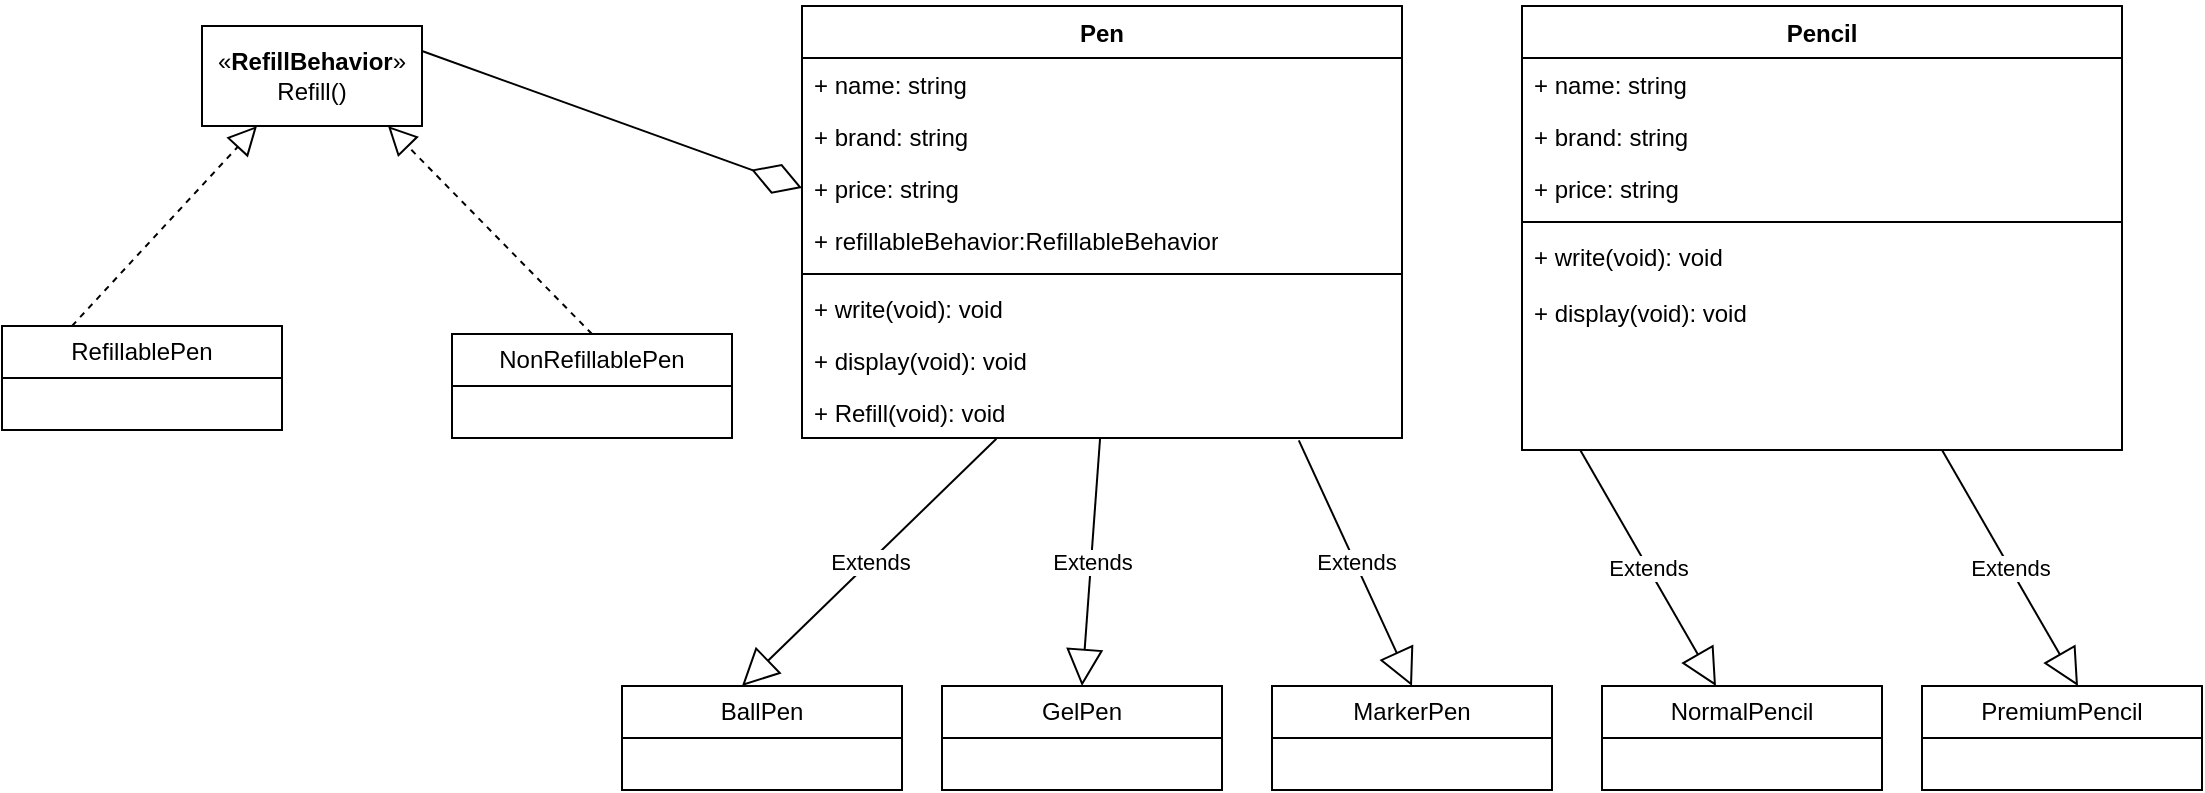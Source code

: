 <mxfile version="23.1.2" type="github">
  <diagram name="Page-1" id="xmXRdG-sKyQROSaUTSlD">
    <mxGraphModel dx="2140" dy="522" grid="1" gridSize="10" guides="1" tooltips="1" connect="1" arrows="1" fold="1" page="1" pageScale="1" pageWidth="850" pageHeight="1100" math="0" shadow="0">
      <root>
        <mxCell id="0" />
        <mxCell id="1" parent="0" />
        <mxCell id="0jvtn3J85MY-8arE1WR6-1" value="Pen" style="swimlane;fontStyle=1;align=center;verticalAlign=top;childLayout=stackLayout;horizontal=1;startSize=26;horizontalStack=0;resizeParent=1;resizeParentMax=0;resizeLast=0;collapsible=1;marginBottom=0;whiteSpace=wrap;html=1;" parent="1" vertex="1">
          <mxGeometry x="120" y="40" width="300" height="216" as="geometry" />
        </mxCell>
        <mxCell id="0jvtn3J85MY-8arE1WR6-2" value="+ name: string" style="text;strokeColor=none;fillColor=none;align=left;verticalAlign=top;spacingLeft=4;spacingRight=4;overflow=hidden;rotatable=0;points=[[0,0.5],[1,0.5]];portConstraint=eastwest;whiteSpace=wrap;html=1;" parent="0jvtn3J85MY-8arE1WR6-1" vertex="1">
          <mxGeometry y="26" width="300" height="26" as="geometry" />
        </mxCell>
        <mxCell id="0jvtn3J85MY-8arE1WR6-6" value="+ brand: string" style="text;strokeColor=none;fillColor=none;align=left;verticalAlign=top;spacingLeft=4;spacingRight=4;overflow=hidden;rotatable=0;points=[[0,0.5],[1,0.5]];portConstraint=eastwest;whiteSpace=wrap;html=1;" parent="0jvtn3J85MY-8arE1WR6-1" vertex="1">
          <mxGeometry y="52" width="300" height="26" as="geometry" />
        </mxCell>
        <mxCell id="0jvtn3J85MY-8arE1WR6-7" value="+ price: string" style="text;strokeColor=none;fillColor=none;align=left;verticalAlign=top;spacingLeft=4;spacingRight=4;overflow=hidden;rotatable=0;points=[[0,0.5],[1,0.5]];portConstraint=eastwest;whiteSpace=wrap;html=1;" parent="0jvtn3J85MY-8arE1WR6-1" vertex="1">
          <mxGeometry y="78" width="300" height="26" as="geometry" />
        </mxCell>
        <mxCell id="0jvtn3J85MY-8arE1WR6-8" value="+ refillableBehavior:RefillableBehavior" style="text;strokeColor=none;fillColor=none;align=left;verticalAlign=top;spacingLeft=4;spacingRight=4;overflow=hidden;rotatable=0;points=[[0,0.5],[1,0.5]];portConstraint=eastwest;whiteSpace=wrap;html=1;" parent="0jvtn3J85MY-8arE1WR6-1" vertex="1">
          <mxGeometry y="104" width="300" height="26" as="geometry" />
        </mxCell>
        <mxCell id="0jvtn3J85MY-8arE1WR6-3" value="" style="line;strokeWidth=1;fillColor=none;align=left;verticalAlign=middle;spacingTop=-1;spacingLeft=3;spacingRight=3;rotatable=0;labelPosition=right;points=[];portConstraint=eastwest;strokeColor=inherit;" parent="0jvtn3J85MY-8arE1WR6-1" vertex="1">
          <mxGeometry y="130" width="300" height="8" as="geometry" />
        </mxCell>
        <mxCell id="0jvtn3J85MY-8arE1WR6-4" value="+ write(void): void" style="text;strokeColor=none;fillColor=none;align=left;verticalAlign=top;spacingLeft=4;spacingRight=4;overflow=hidden;rotatable=0;points=[[0,0.5],[1,0.5]];portConstraint=eastwest;whiteSpace=wrap;html=1;" parent="0jvtn3J85MY-8arE1WR6-1" vertex="1">
          <mxGeometry y="138" width="300" height="26" as="geometry" />
        </mxCell>
        <mxCell id="0jvtn3J85MY-8arE1WR6-11" value="+ display(void): void" style="text;strokeColor=none;fillColor=none;align=left;verticalAlign=top;spacingLeft=4;spacingRight=4;overflow=hidden;rotatable=0;points=[[0,0.5],[1,0.5]];portConstraint=eastwest;whiteSpace=wrap;html=1;" parent="0jvtn3J85MY-8arE1WR6-1" vertex="1">
          <mxGeometry y="164" width="300" height="26" as="geometry" />
        </mxCell>
        <mxCell id="0jvtn3J85MY-8arE1WR6-12" value="+ Refill(void): void" style="text;strokeColor=none;fillColor=none;align=left;verticalAlign=top;spacingLeft=4;spacingRight=4;overflow=hidden;rotatable=0;points=[[0,0.5],[1,0.5]];portConstraint=eastwest;whiteSpace=wrap;html=1;" parent="0jvtn3J85MY-8arE1WR6-1" vertex="1">
          <mxGeometry y="190" width="300" height="26" as="geometry" />
        </mxCell>
        <mxCell id="0jvtn3J85MY-8arE1WR6-13" value="Extends" style="endArrow=block;endSize=16;endFill=0;html=1;rounded=0;exitX=0.324;exitY=1.015;exitDx=0;exitDy=0;exitPerimeter=0;" parent="1" source="0jvtn3J85MY-8arE1WR6-12" edge="1">
          <mxGeometry width="160" relative="1" as="geometry">
            <mxPoint x="240" y="290" as="sourcePoint" />
            <mxPoint x="90" y="380" as="targetPoint" />
          </mxGeometry>
        </mxCell>
        <mxCell id="0jvtn3J85MY-8arE1WR6-15" value="BallPen" style="swimlane;fontStyle=0;childLayout=stackLayout;horizontal=1;startSize=26;fillColor=none;horizontalStack=0;resizeParent=1;resizeParentMax=0;resizeLast=0;collapsible=1;marginBottom=0;whiteSpace=wrap;html=1;" parent="1" vertex="1">
          <mxGeometry x="30" y="380" width="140" height="52" as="geometry" />
        </mxCell>
        <mxCell id="0jvtn3J85MY-8arE1WR6-19" value="GelPen" style="swimlane;fontStyle=0;childLayout=stackLayout;horizontal=1;startSize=26;fillColor=none;horizontalStack=0;resizeParent=1;resizeParentMax=0;resizeLast=0;collapsible=1;marginBottom=0;whiteSpace=wrap;html=1;" parent="1" vertex="1">
          <mxGeometry x="190" y="380" width="140" height="52" as="geometry" />
        </mxCell>
        <mxCell id="0jvtn3J85MY-8arE1WR6-20" value="MarkerPen" style="swimlane;fontStyle=0;childLayout=stackLayout;horizontal=1;startSize=26;fillColor=none;horizontalStack=0;resizeParent=1;resizeParentMax=0;resizeLast=0;collapsible=1;marginBottom=0;whiteSpace=wrap;html=1;" parent="1" vertex="1">
          <mxGeometry x="355" y="380" width="140" height="52" as="geometry" />
        </mxCell>
        <mxCell id="0jvtn3J85MY-8arE1WR6-21" value="Extends" style="endArrow=block;endSize=16;endFill=0;html=1;rounded=0;entryX=0.5;entryY=0;entryDx=0;entryDy=0;" parent="1" source="0jvtn3J85MY-8arE1WR6-12" target="0jvtn3J85MY-8arE1WR6-19" edge="1">
          <mxGeometry width="160" relative="1" as="geometry">
            <mxPoint x="262" y="260" as="sourcePoint" />
            <mxPoint x="100" y="390" as="targetPoint" />
          </mxGeometry>
        </mxCell>
        <mxCell id="0jvtn3J85MY-8arE1WR6-22" value="Extends" style="endArrow=block;endSize=16;endFill=0;html=1;rounded=0;entryX=0.5;entryY=0;entryDx=0;entryDy=0;exitX=0.828;exitY=1.046;exitDx=0;exitDy=0;exitPerimeter=0;" parent="1" source="0jvtn3J85MY-8arE1WR6-12" target="0jvtn3J85MY-8arE1WR6-20" edge="1">
          <mxGeometry width="160" relative="1" as="geometry">
            <mxPoint x="279" y="266" as="sourcePoint" />
            <mxPoint x="270" y="390" as="targetPoint" />
          </mxGeometry>
        </mxCell>
        <mxCell id="0jvtn3J85MY-8arE1WR6-23" value="Pencil" style="swimlane;fontStyle=1;align=center;verticalAlign=top;childLayout=stackLayout;horizontal=1;startSize=26;horizontalStack=0;resizeParent=1;resizeParentMax=0;resizeLast=0;collapsible=1;marginBottom=0;whiteSpace=wrap;html=1;" parent="1" vertex="1">
          <mxGeometry x="480" y="40" width="300" height="222" as="geometry" />
        </mxCell>
        <mxCell id="0jvtn3J85MY-8arE1WR6-24" value="+ name: string" style="text;strokeColor=none;fillColor=none;align=left;verticalAlign=top;spacingLeft=4;spacingRight=4;overflow=hidden;rotatable=0;points=[[0,0.5],[1,0.5]];portConstraint=eastwest;whiteSpace=wrap;html=1;" parent="0jvtn3J85MY-8arE1WR6-23" vertex="1">
          <mxGeometry y="26" width="300" height="26" as="geometry" />
        </mxCell>
        <mxCell id="0jvtn3J85MY-8arE1WR6-25" value="+ brand: string" style="text;strokeColor=none;fillColor=none;align=left;verticalAlign=top;spacingLeft=4;spacingRight=4;overflow=hidden;rotatable=0;points=[[0,0.5],[1,0.5]];portConstraint=eastwest;whiteSpace=wrap;html=1;" parent="0jvtn3J85MY-8arE1WR6-23" vertex="1">
          <mxGeometry y="52" width="300" height="26" as="geometry" />
        </mxCell>
        <mxCell id="0jvtn3J85MY-8arE1WR6-26" value="+ price: string" style="text;strokeColor=none;fillColor=none;align=left;verticalAlign=top;spacingLeft=4;spacingRight=4;overflow=hidden;rotatable=0;points=[[0,0.5],[1,0.5]];portConstraint=eastwest;whiteSpace=wrap;html=1;" parent="0jvtn3J85MY-8arE1WR6-23" vertex="1">
          <mxGeometry y="78" width="300" height="26" as="geometry" />
        </mxCell>
        <mxCell id="0jvtn3J85MY-8arE1WR6-28" value="" style="line;strokeWidth=1;fillColor=none;align=left;verticalAlign=middle;spacingTop=-1;spacingLeft=3;spacingRight=3;rotatable=0;labelPosition=right;points=[];portConstraint=eastwest;strokeColor=inherit;" parent="0jvtn3J85MY-8arE1WR6-23" vertex="1">
          <mxGeometry y="104" width="300" height="8" as="geometry" />
        </mxCell>
        <mxCell id="0jvtn3J85MY-8arE1WR6-29" value="+ write(void): void" style="text;strokeColor=none;fillColor=none;align=left;verticalAlign=top;spacingLeft=4;spacingRight=4;overflow=hidden;rotatable=0;points=[[0,0.5],[1,0.5]];portConstraint=eastwest;whiteSpace=wrap;html=1;" parent="0jvtn3J85MY-8arE1WR6-23" vertex="1">
          <mxGeometry y="112" width="300" height="28" as="geometry" />
        </mxCell>
        <mxCell id="0jvtn3J85MY-8arE1WR6-30" value="+ display(void): void" style="text;strokeColor=none;fillColor=none;align=left;verticalAlign=top;spacingLeft=4;spacingRight=4;overflow=hidden;rotatable=0;points=[[0,0.5],[1,0.5]];portConstraint=eastwest;whiteSpace=wrap;html=1;" parent="0jvtn3J85MY-8arE1WR6-23" vertex="1">
          <mxGeometry y="140" width="300" height="82" as="geometry" />
        </mxCell>
        <mxCell id="0jvtn3J85MY-8arE1WR6-32" value="NormalPencil" style="swimlane;fontStyle=0;childLayout=stackLayout;horizontal=1;startSize=26;fillColor=none;horizontalStack=0;resizeParent=1;resizeParentMax=0;resizeLast=0;collapsible=1;marginBottom=0;whiteSpace=wrap;html=1;" parent="1" vertex="1">
          <mxGeometry x="520" y="380" width="140" height="52" as="geometry" />
        </mxCell>
        <mxCell id="0jvtn3J85MY-8arE1WR6-33" value="PremiumPencil" style="swimlane;fontStyle=0;childLayout=stackLayout;horizontal=1;startSize=26;fillColor=none;horizontalStack=0;resizeParent=1;resizeParentMax=0;resizeLast=0;collapsible=1;marginBottom=0;whiteSpace=wrap;html=1;" parent="1" vertex="1">
          <mxGeometry x="680" y="380" width="140" height="52" as="geometry" />
        </mxCell>
        <mxCell id="0jvtn3J85MY-8arE1WR6-34" value="Extends" style="endArrow=block;endSize=16;endFill=0;html=1;rounded=0;entryX=0.5;entryY=0;entryDx=0;entryDy=0;exitX=0.097;exitY=1;exitDx=0;exitDy=0;exitPerimeter=0;" parent="1" source="0jvtn3J85MY-8arE1WR6-30" edge="1">
          <mxGeometry width="160" relative="1" as="geometry">
            <mxPoint x="520" y="257" as="sourcePoint" />
            <mxPoint x="577" y="380" as="targetPoint" />
          </mxGeometry>
        </mxCell>
        <mxCell id="0jvtn3J85MY-8arE1WR6-35" value="Extends" style="endArrow=block;endSize=16;endFill=0;html=1;rounded=0;entryX=0.5;entryY=0;entryDx=0;entryDy=0;exitX=0.097;exitY=1;exitDx=0;exitDy=0;exitPerimeter=0;" parent="1" edge="1">
          <mxGeometry width="160" relative="1" as="geometry">
            <mxPoint x="690" y="262" as="sourcePoint" />
            <mxPoint x="758" y="380" as="targetPoint" />
          </mxGeometry>
        </mxCell>
        <mxCell id="0jvtn3J85MY-8arE1WR6-36" value="«&lt;b style=&quot;border-color: var(--border-color);&quot;&gt;RefillBehavior&lt;/b&gt;»&lt;br&gt;Refill()" style="html=1;whiteSpace=wrap;" parent="1" vertex="1">
          <mxGeometry x="-180" y="50" width="110" height="50" as="geometry" />
        </mxCell>
        <mxCell id="0jvtn3J85MY-8arE1WR6-37" value="RefillablePen" style="swimlane;fontStyle=0;childLayout=stackLayout;horizontal=1;startSize=26;fillColor=none;horizontalStack=0;resizeParent=1;resizeParentMax=0;resizeLast=0;collapsible=1;marginBottom=0;whiteSpace=wrap;html=1;" parent="1" vertex="1">
          <mxGeometry x="-280" y="200" width="140" height="52" as="geometry" />
        </mxCell>
        <mxCell id="0jvtn3J85MY-8arE1WR6-38" value="NonRefillablePen" style="swimlane;fontStyle=0;childLayout=stackLayout;horizontal=1;startSize=26;fillColor=none;horizontalStack=0;resizeParent=1;resizeParentMax=0;resizeLast=0;collapsible=1;marginBottom=0;whiteSpace=wrap;html=1;" parent="1" vertex="1">
          <mxGeometry x="-55" y="204" width="140" height="52" as="geometry" />
        </mxCell>
        <mxCell id="0jvtn3J85MY-8arE1WR6-42" value="" style="endArrow=block;dashed=1;endFill=0;endSize=12;html=1;rounded=0;entryX=0.25;entryY=1;entryDx=0;entryDy=0;exitX=0.25;exitY=0;exitDx=0;exitDy=0;" parent="1" source="0jvtn3J85MY-8arE1WR6-37" target="0jvtn3J85MY-8arE1WR6-36" edge="1">
          <mxGeometry width="160" relative="1" as="geometry">
            <mxPoint x="-310" y="170" as="sourcePoint" />
            <mxPoint x="-150" y="170" as="targetPoint" />
          </mxGeometry>
        </mxCell>
        <mxCell id="0jvtn3J85MY-8arE1WR6-43" value="" style="endArrow=block;dashed=1;endFill=0;endSize=12;html=1;rounded=0;entryX=0.25;entryY=1;entryDx=0;entryDy=0;exitX=0.5;exitY=0;exitDx=0;exitDy=0;" parent="1" source="0jvtn3J85MY-8arE1WR6-38" edge="1">
          <mxGeometry width="160" relative="1" as="geometry">
            <mxPoint x="-180" y="200" as="sourcePoint" />
            <mxPoint x="-87" y="100" as="targetPoint" />
          </mxGeometry>
        </mxCell>
        <mxCell id="0jvtn3J85MY-8arE1WR6-44" value="" style="endArrow=diamondThin;endFill=0;endSize=24;html=1;rounded=0;entryX=0;entryY=0.5;entryDx=0;entryDy=0;exitX=1;exitY=0.25;exitDx=0;exitDy=0;" parent="1" source="0jvtn3J85MY-8arE1WR6-36" target="0jvtn3J85MY-8arE1WR6-7" edge="1">
          <mxGeometry width="160" relative="1" as="geometry">
            <mxPoint x="-30" y="90" as="sourcePoint" />
            <mxPoint x="110" y="90" as="targetPoint" />
          </mxGeometry>
        </mxCell>
      </root>
    </mxGraphModel>
  </diagram>
</mxfile>
